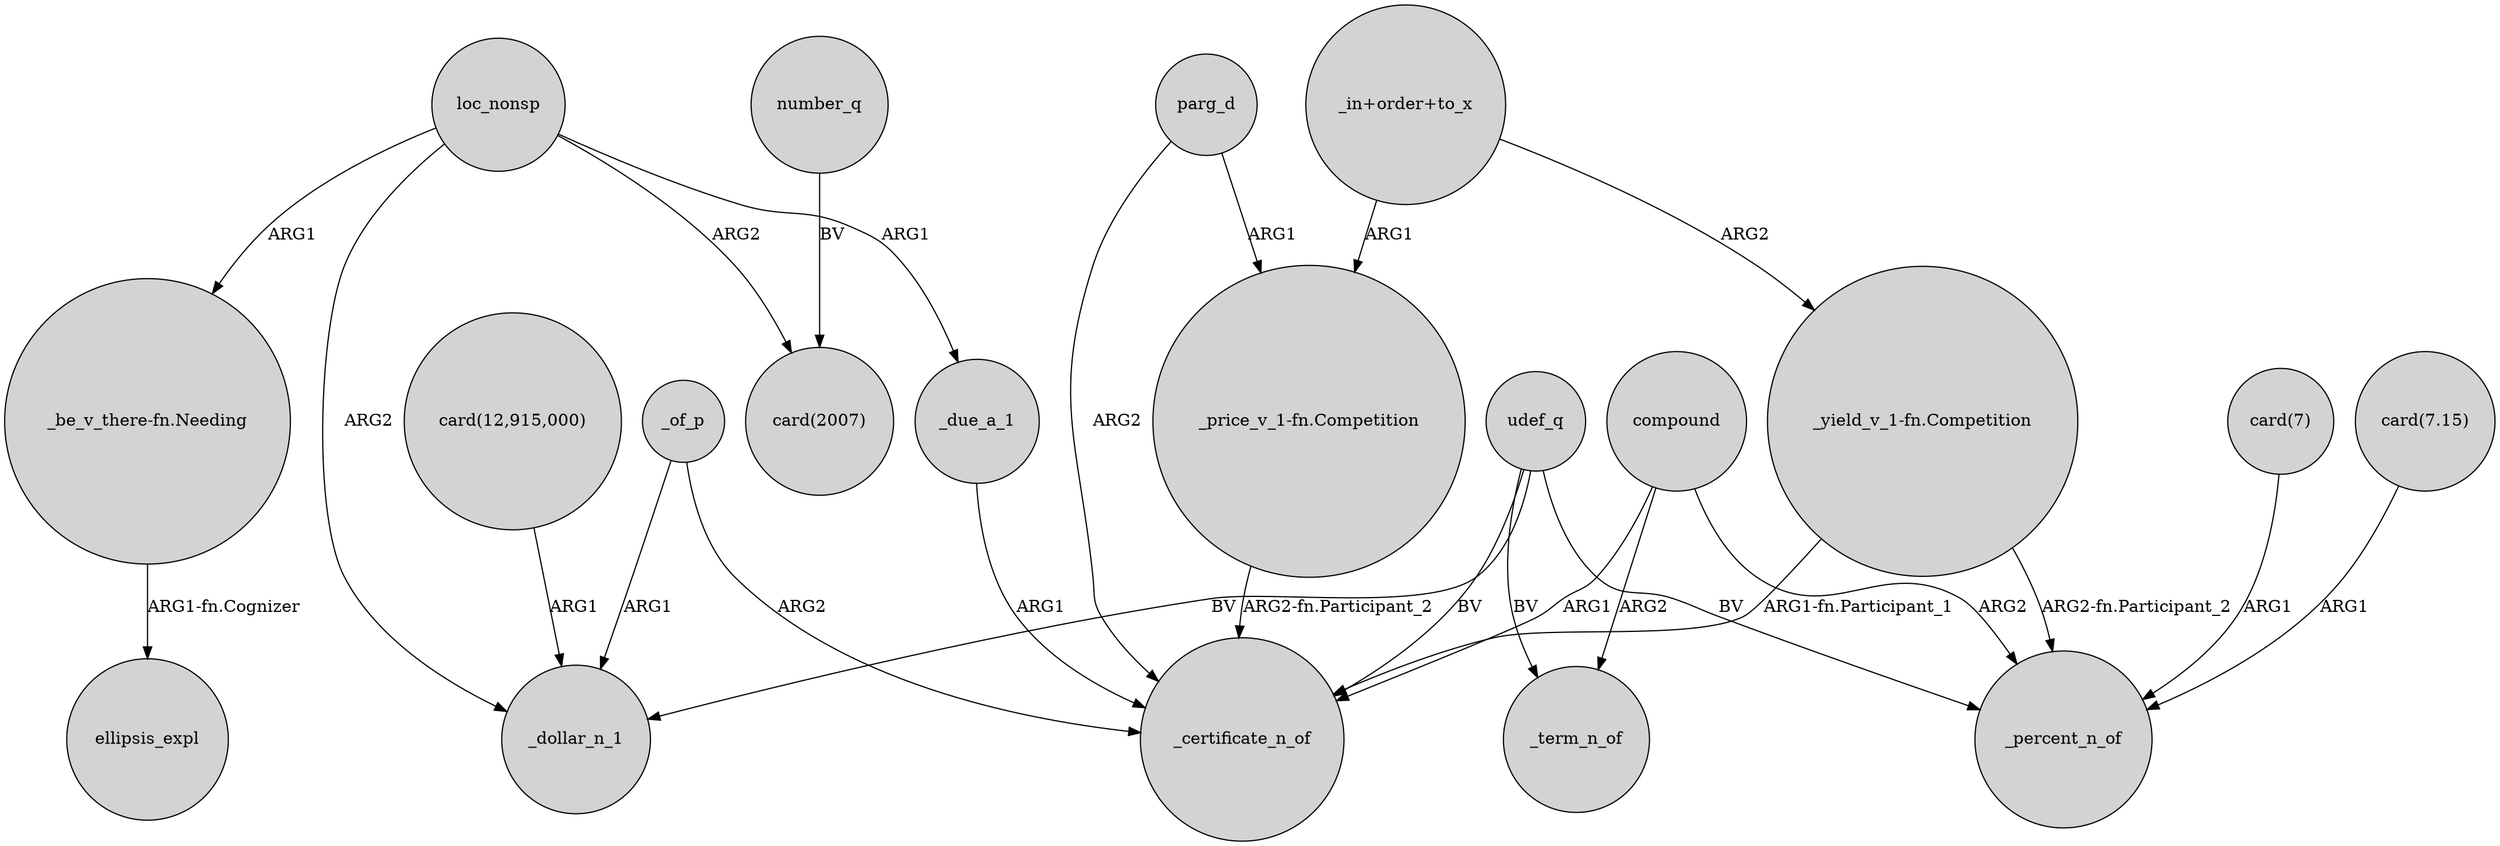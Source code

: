 digraph {
	node [shape=circle style=filled]
	_of_p -> _dollar_n_1 [label=ARG1]
	_due_a_1 -> _certificate_n_of [label=ARG1]
	udef_q -> _term_n_of [label=BV]
	"card(7)" -> _percent_n_of [label=ARG1]
	loc_nonsp -> "card(2007)" [label=ARG2]
	number_q -> "card(2007)" [label=BV]
	compound -> _certificate_n_of [label=ARG1]
	compound -> _term_n_of [label=ARG2]
	loc_nonsp -> _dollar_n_1 [label=ARG2]
	_of_p -> _certificate_n_of [label=ARG2]
	udef_q -> _certificate_n_of [label=BV]
	"_in+order+to_x" -> "_price_v_1-fn.Competition" [label=ARG1]
	"_in+order+to_x" -> "_yield_v_1-fn.Competition" [label=ARG2]
	udef_q -> _percent_n_of [label=BV]
	compound -> _percent_n_of [label=ARG2]
	parg_d -> _certificate_n_of [label=ARG2]
	"_price_v_1-fn.Competition" -> _certificate_n_of [label="ARG2-fn.Participant_2"]
	"_yield_v_1-fn.Competition" -> _percent_n_of [label="ARG2-fn.Participant_2"]
	udef_q -> _dollar_n_1 [label=BV]
	"_yield_v_1-fn.Competition" -> _certificate_n_of [label="ARG1-fn.Participant_1"]
	loc_nonsp -> _due_a_1 [label=ARG1]
	"_be_v_there-fn.Needing" -> ellipsis_expl [label="ARG1-fn.Cognizer"]
	"card(12,915,000)" -> _dollar_n_1 [label=ARG1]
	loc_nonsp -> "_be_v_there-fn.Needing" [label=ARG1]
	"card(7.15)" -> _percent_n_of [label=ARG1]
	parg_d -> "_price_v_1-fn.Competition" [label=ARG1]
}
